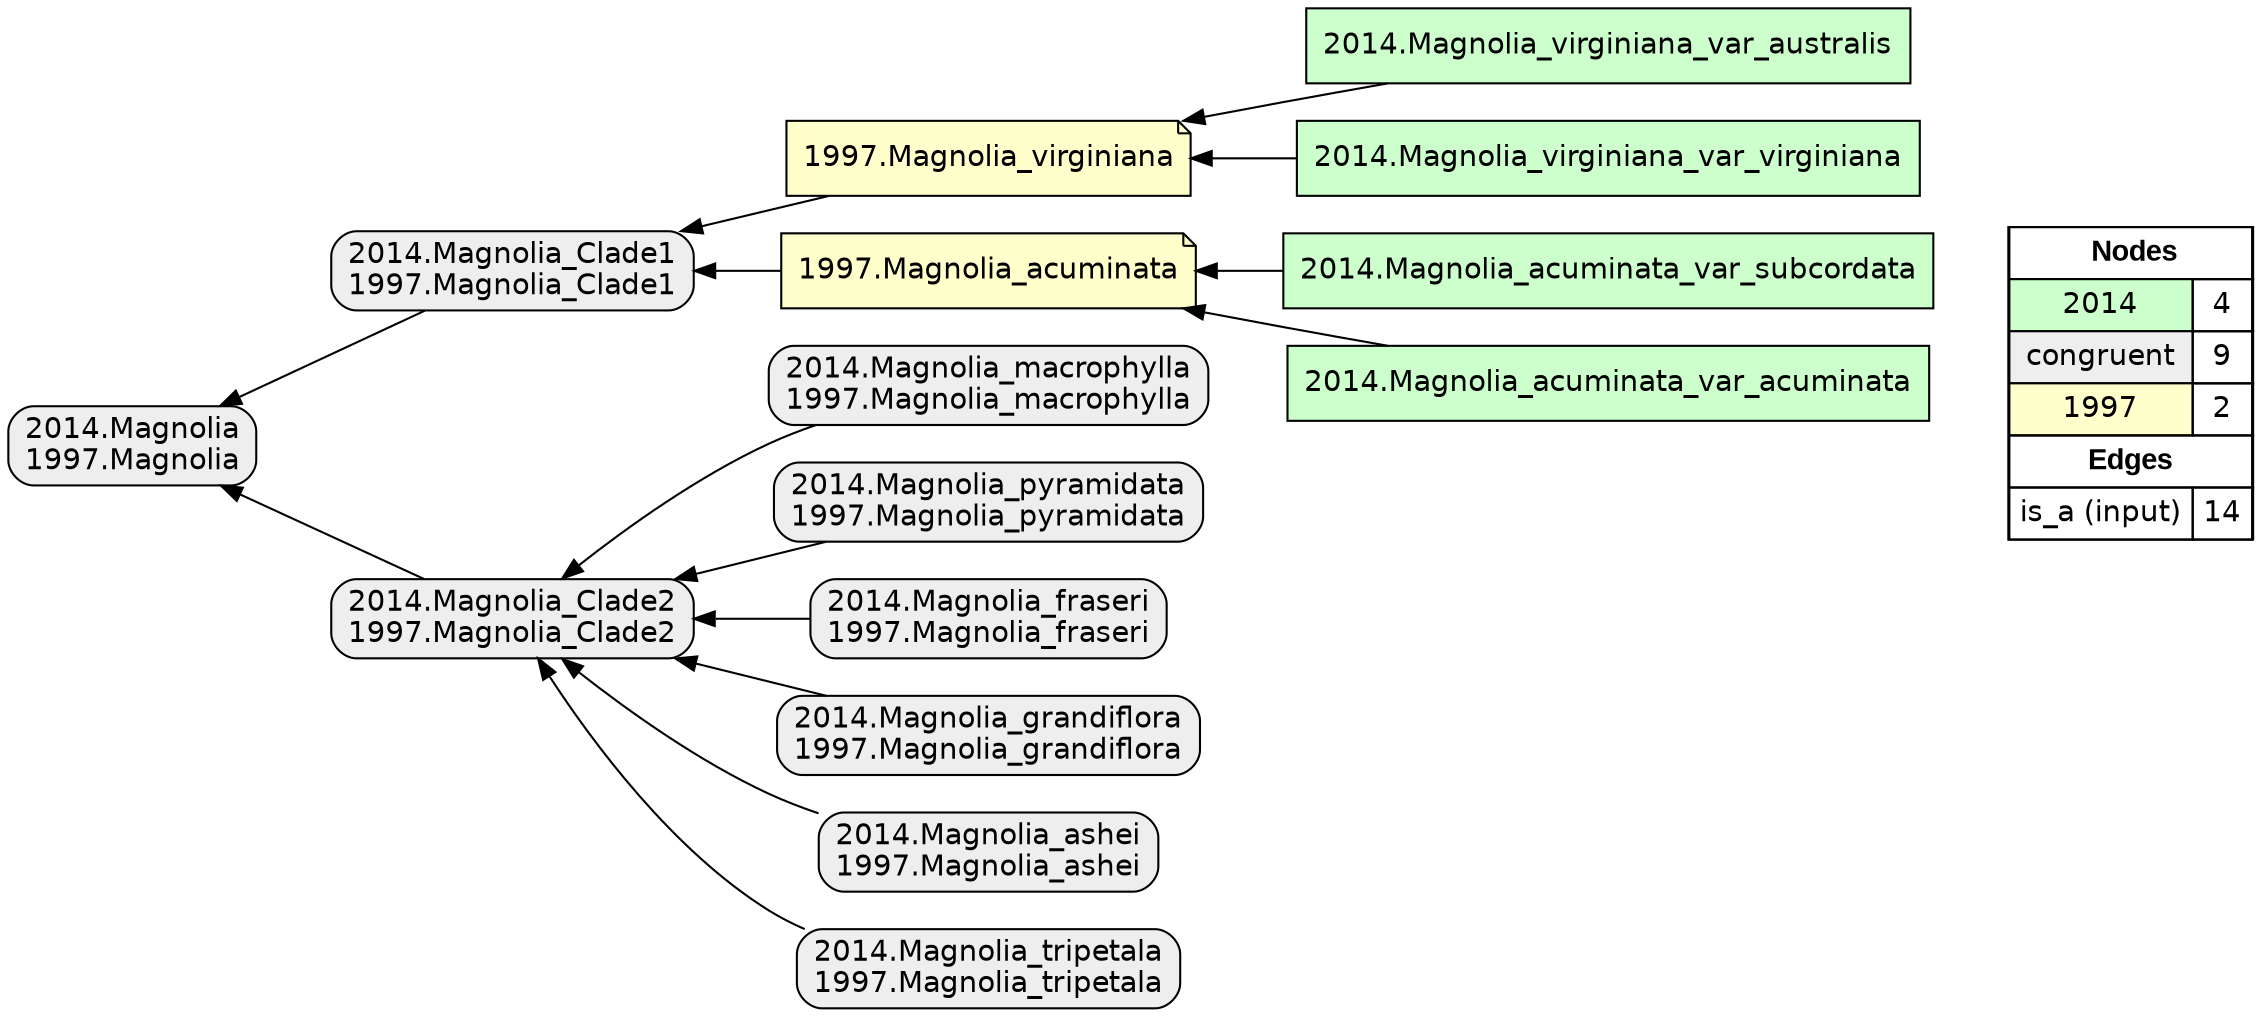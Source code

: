 digraph{
rankdir=RL
node[shape=box style=filled fillcolor="#CCFFCC" fontname="helvetica"] 
"2014.Magnolia_virginiana_var_australis"
"2014.Magnolia_acuminata_var_subcordata"
"2014.Magnolia_acuminata_var_acuminata"
"2014.Magnolia_virginiana_var_virginiana"
node[shape=box style="filled,rounded" fillcolor="#EEEEEE" fontname="helvetica"] 
"2014.Magnolia_Clade1\n1997.Magnolia_Clade1"
"2014.Magnolia_macrophylla\n1997.Magnolia_macrophylla"
"2014.Magnolia_Clade2\n1997.Magnolia_Clade2"
"2014.Magnolia_pyramidata\n1997.Magnolia_pyramidata"
"2014.Magnolia_fraseri\n1997.Magnolia_fraseri"
"2014.Magnolia_grandiflora\n1997.Magnolia_grandiflora"
"2014.Magnolia_ashei\n1997.Magnolia_ashei"
"2014.Magnolia\n1997.Magnolia"
"2014.Magnolia_tripetala\n1997.Magnolia_tripetala"
node[shape=note style=filled fillcolor="#FFFFCC" fontname="helvetica"] 
"1997.Magnolia_acuminata"
"1997.Magnolia_virginiana"
edge[arrowhead=normal style=solid color="#000000" constraint=true penwidth=1]
"2014.Magnolia_virginiana_var_australis" -> "1997.Magnolia_virginiana"
"1997.Magnolia_acuminata" -> "2014.Magnolia_Clade1\n1997.Magnolia_Clade1"
"2014.Magnolia_ashei\n1997.Magnolia_ashei" -> "2014.Magnolia_Clade2\n1997.Magnolia_Clade2"
"2014.Magnolia_Clade2\n1997.Magnolia_Clade2" -> "2014.Magnolia\n1997.Magnolia"
"2014.Magnolia_macrophylla\n1997.Magnolia_macrophylla" -> "2014.Magnolia_Clade2\n1997.Magnolia_Clade2"
"2014.Magnolia_virginiana_var_virginiana" -> "1997.Magnolia_virginiana"
"2014.Magnolia_fraseri\n1997.Magnolia_fraseri" -> "2014.Magnolia_Clade2\n1997.Magnolia_Clade2"
"2014.Magnolia_Clade1\n1997.Magnolia_Clade1" -> "2014.Magnolia\n1997.Magnolia"
"2014.Magnolia_tripetala\n1997.Magnolia_tripetala" -> "2014.Magnolia_Clade2\n1997.Magnolia_Clade2"
"2014.Magnolia_acuminata_var_subcordata" -> "1997.Magnolia_acuminata"
"2014.Magnolia_acuminata_var_acuminata" -> "1997.Magnolia_acuminata"
"1997.Magnolia_virginiana" -> "2014.Magnolia_Clade1\n1997.Magnolia_Clade1"
"2014.Magnolia_grandiflora\n1997.Magnolia_grandiflora" -> "2014.Magnolia_Clade2\n1997.Magnolia_Clade2"
"2014.Magnolia_pyramidata\n1997.Magnolia_pyramidata" -> "2014.Magnolia_Clade2\n1997.Magnolia_Clade2"
edge[arrowhead=normal style=dotted color="#000000" constraint=true penwidth=1]
node[shape=box] 
{rank=source Legend [fillcolor= white margin=0 label=< 
 <TABLE BORDER="0" CELLBORDER="1" CELLSPACING="0" CELLPADDING="4"> 
<TR> <TD COLSPAN="2"><font face="Arial Black"> Nodes</font></TD> </TR> 
<TR> 
 <TD bgcolor="#CCFFCC" fontname="helvetica">2014</TD> 
 <TD>4</TD> 
 </TR> 
<TR> 
 <TD bgcolor="#EEEEEE" fontname="helvetica">congruent</TD> 
 <TD>9</TD> 
 </TR> 
<TR> 
 <TD bgcolor="#FFFFCC" fontname="helvetica">1997</TD> 
 <TD>2</TD> 
 </TR> 
<TR> <TD COLSPAN="2"><font face = "Arial Black"> Edges </font></TD> </TR> 
<TR> 
 <TD><font color ="#000000">is_a (input)</font></TD><TD>14</TD>
</TR>
</TABLE> 
 >] } 
}